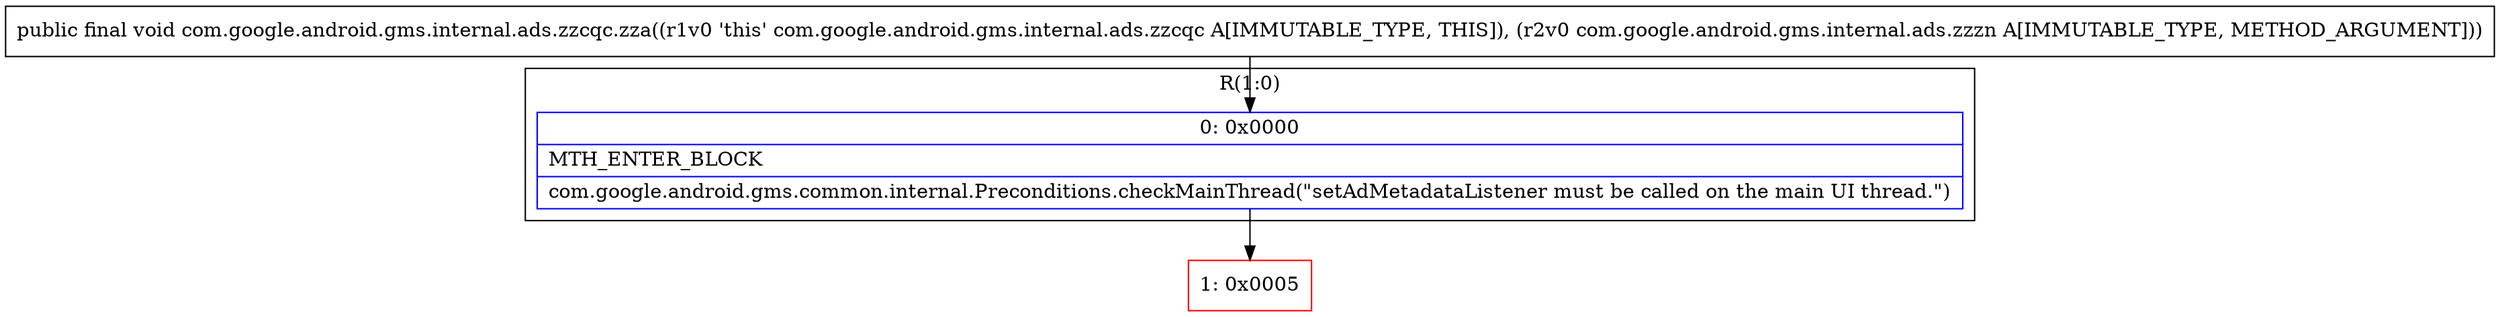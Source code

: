 digraph "CFG forcom.google.android.gms.internal.ads.zzcqc.zza(Lcom\/google\/android\/gms\/internal\/ads\/zzzn;)V" {
subgraph cluster_Region_1345273467 {
label = "R(1:0)";
node [shape=record,color=blue];
Node_0 [shape=record,label="{0\:\ 0x0000|MTH_ENTER_BLOCK\l|com.google.android.gms.common.internal.Preconditions.checkMainThread(\"setAdMetadataListener must be called on the main UI thread.\")\l}"];
}
Node_1 [shape=record,color=red,label="{1\:\ 0x0005}"];
MethodNode[shape=record,label="{public final void com.google.android.gms.internal.ads.zzcqc.zza((r1v0 'this' com.google.android.gms.internal.ads.zzcqc A[IMMUTABLE_TYPE, THIS]), (r2v0 com.google.android.gms.internal.ads.zzzn A[IMMUTABLE_TYPE, METHOD_ARGUMENT])) }"];
MethodNode -> Node_0;
Node_0 -> Node_1;
}

